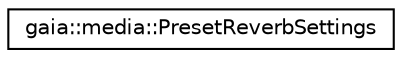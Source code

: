 digraph G
{
  edge [fontname="Helvetica",fontsize="10",labelfontname="Helvetica",labelfontsize="10"];
  node [fontname="Helvetica",fontsize="10",shape=record];
  rankdir=LR;
  Node1 [label="gaia::media::PresetReverbSettings",height=0.2,width=0.4,color="black", fillcolor="white", style="filled",URL="$db/db8/classgaia_1_1media_1_1_preset_reverb_settings.html",tooltip="The Settings class regroups all preset reverb parameters."];
}
